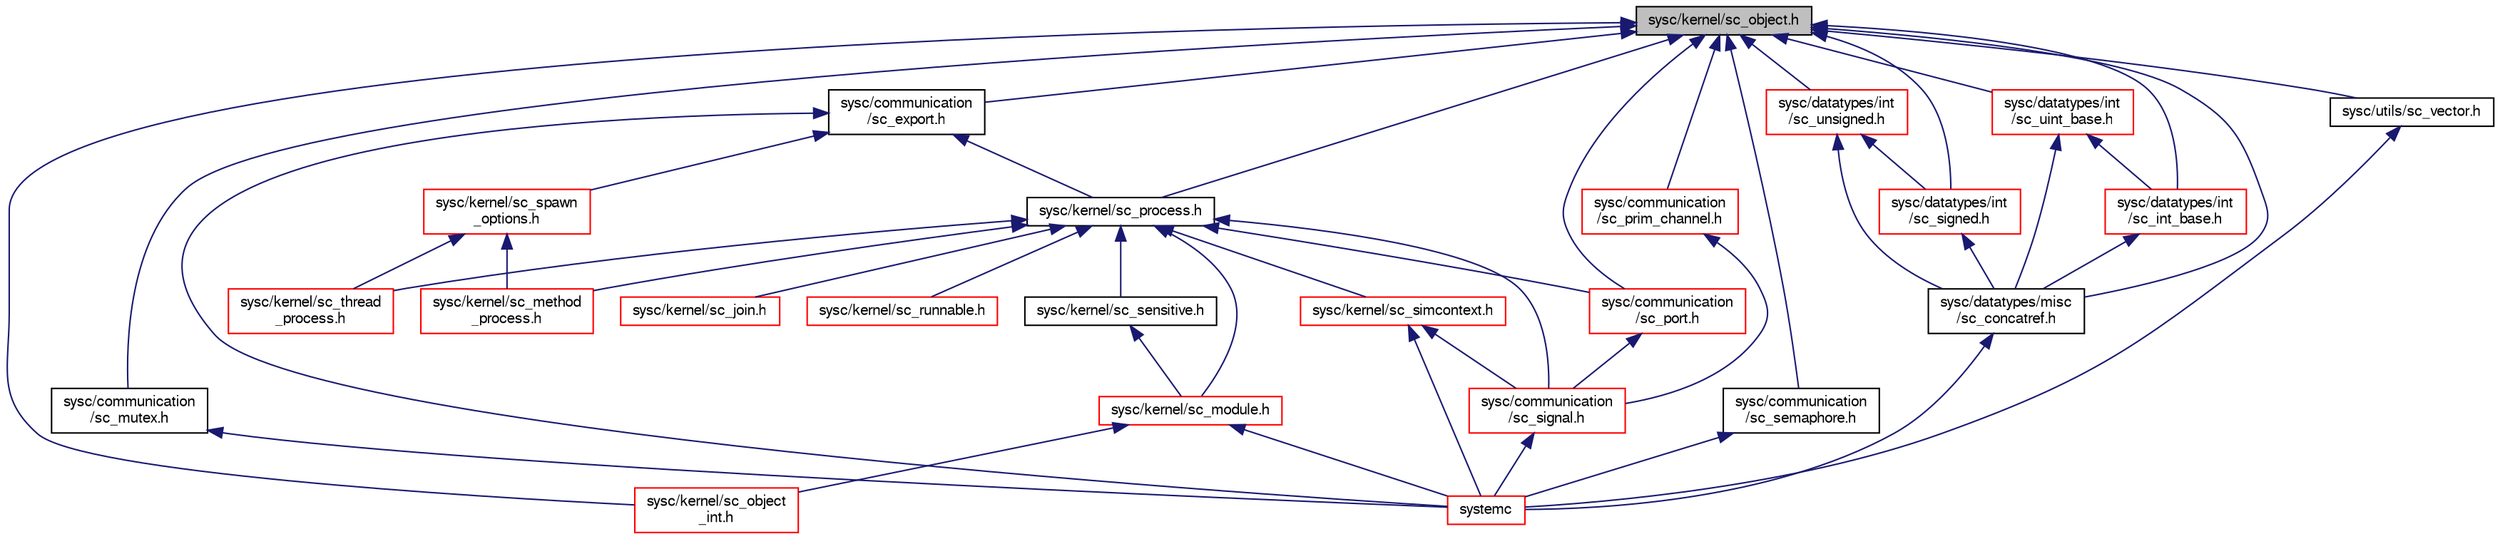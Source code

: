 digraph "sysc/kernel/sc_object.h"
{
  edge [fontname="FreeSans",fontsize="10",labelfontname="FreeSans",labelfontsize="10"];
  node [fontname="FreeSans",fontsize="10",shape=record];
  Node9 [label="sysc/kernel/sc_object.h",height=0.2,width=0.4,color="black", fillcolor="grey75", style="filled", fontcolor="black"];
  Node9 -> Node10 [dir="back",color="midnightblue",fontsize="10",style="solid",fontname="FreeSans"];
  Node10 [label="sysc/kernel/sc_process.h",height=0.2,width=0.4,color="black", fillcolor="white", style="filled",URL="$a00293.html"];
  Node10 -> Node11 [dir="back",color="midnightblue",fontsize="10",style="solid",fontname="FreeSans"];
  Node11 [label="sysc/kernel/sc_module.h",height=0.2,width=0.4,color="red", fillcolor="white", style="filled",URL="$a00269.html"];
  Node11 -> Node12 [dir="back",color="midnightblue",fontsize="10",style="solid",fontname="FreeSans"];
  Node12 [label="systemc",height=0.2,width=0.4,color="red", fillcolor="white", style="filled",URL="$a00401.html"];
  Node11 -> Node34 [dir="back",color="midnightblue",fontsize="10",style="solid",fontname="FreeSans"];
  Node34 [label="sysc/kernel/sc_object\l_int.h",height=0.2,width=0.4,color="red", fillcolor="white", style="filled",URL="$a00284.html"];
  Node10 -> Node46 [dir="back",color="midnightblue",fontsize="10",style="solid",fontname="FreeSans"];
  Node46 [label="sysc/kernel/sc_sensitive.h",height=0.2,width=0.4,color="black", fillcolor="white", style="filled",URL="$a00308.html"];
  Node46 -> Node11 [dir="back",color="midnightblue",fontsize="10",style="solid",fontname="FreeSans"];
  Node10 -> Node47 [dir="back",color="midnightblue",fontsize="10",style="solid",fontname="FreeSans"];
  Node47 [label="sysc/kernel/sc_simcontext.h",height=0.2,width=0.4,color="red", fillcolor="white", style="filled",URL="$a00311.html"];
  Node47 -> Node12 [dir="back",color="midnightblue",fontsize="10",style="solid",fontname="FreeSans"];
  Node47 -> Node19 [dir="back",color="midnightblue",fontsize="10",style="solid",fontname="FreeSans"];
  Node19 [label="sysc/communication\l/sc_signal.h",height=0.2,width=0.4,color="red", fillcolor="white", style="filled",URL="$a00059.html"];
  Node19 -> Node12 [dir="back",color="midnightblue",fontsize="10",style="solid",fontname="FreeSans"];
  Node10 -> Node18 [dir="back",color="midnightblue",fontsize="10",style="solid",fontname="FreeSans"];
  Node18 [label="sysc/communication\l/sc_port.h",height=0.2,width=0.4,color="red", fillcolor="white", style="filled",URL="$a00047.html"];
  Node18 -> Node19 [dir="back",color="midnightblue",fontsize="10",style="solid",fontname="FreeSans"];
  Node10 -> Node19 [dir="back",color="midnightblue",fontsize="10",style="solid",fontname="FreeSans"];
  Node10 -> Node30 [dir="back",color="midnightblue",fontsize="10",style="solid",fontname="FreeSans"];
  Node30 [label="sysc/kernel/sc_thread\l_process.h",height=0.2,width=0.4,color="red", fillcolor="white", style="filled",URL="$a00326.html"];
  Node10 -> Node50 [dir="back",color="midnightblue",fontsize="10",style="solid",fontname="FreeSans"];
  Node50 [label="sysc/kernel/sc_join.h",height=0.2,width=0.4,color="red", fillcolor="white", style="filled",URL="$a00257.html"];
  Node10 -> Node38 [dir="back",color="midnightblue",fontsize="10",style="solid",fontname="FreeSans"];
  Node38 [label="sysc/kernel/sc_method\l_process.h",height=0.2,width=0.4,color="red", fillcolor="white", style="filled",URL="$a00266.html"];
  Node10 -> Node86 [dir="back",color="midnightblue",fontsize="10",style="solid",fontname="FreeSans"];
  Node86 [label="sysc/kernel/sc_runnable.h",height=0.2,width=0.4,color="red", fillcolor="white", style="filled",URL="$a00302.html"];
  Node9 -> Node87 [dir="back",color="midnightblue",fontsize="10",style="solid",fontname="FreeSans"];
  Node87 [label="sysc/communication\l/sc_export.h",height=0.2,width=0.4,color="black", fillcolor="white", style="filled",URL="$a00020.html"];
  Node87 -> Node10 [dir="back",color="midnightblue",fontsize="10",style="solid",fontname="FreeSans"];
  Node87 -> Node12 [dir="back",color="midnightblue",fontsize="10",style="solid",fontname="FreeSans"];
  Node87 -> Node29 [dir="back",color="midnightblue",fontsize="10",style="solid",fontname="FreeSans"];
  Node29 [label="sysc/kernel/sc_spawn\l_options.h",height=0.2,width=0.4,color="red", fillcolor="white", style="filled",URL="$a00320.html"];
  Node29 -> Node30 [dir="back",color="midnightblue",fontsize="10",style="solid",fontname="FreeSans"];
  Node29 -> Node38 [dir="back",color="midnightblue",fontsize="10",style="solid",fontname="FreeSans"];
  Node9 -> Node18 [dir="back",color="midnightblue",fontsize="10",style="solid",fontname="FreeSans"];
  Node9 -> Node49 [dir="back",color="midnightblue",fontsize="10",style="solid",fontname="FreeSans"];
  Node49 [label="sysc/communication\l/sc_prim_channel.h",height=0.2,width=0.4,color="red", fillcolor="white", style="filled",URL="$a00050.html"];
  Node49 -> Node19 [dir="back",color="midnightblue",fontsize="10",style="solid",fontname="FreeSans"];
  Node9 -> Node42 [dir="back",color="midnightblue",fontsize="10",style="solid",fontname="FreeSans"];
  Node42 [label="sysc/communication\l/sc_mutex.h",height=0.2,width=0.4,color="black", fillcolor="white", style="filled",URL="$a00041.html"];
  Node42 -> Node12 [dir="back",color="midnightblue",fontsize="10",style="solid",fontname="FreeSans"];
  Node9 -> Node43 [dir="back",color="midnightblue",fontsize="10",style="solid",fontname="FreeSans"];
  Node43 [label="sysc/communication\l/sc_semaphore.h",height=0.2,width=0.4,color="black", fillcolor="white", style="filled",URL="$a00053.html"];
  Node43 -> Node12 [dir="back",color="midnightblue",fontsize="10",style="solid",fontname="FreeSans"];
  Node9 -> Node54 [dir="back",color="midnightblue",fontsize="10",style="solid",fontname="FreeSans"];
  Node54 [label="sysc/datatypes/int\l/sc_signed.h",height=0.2,width=0.4,color="red", fillcolor="white", style="filled",URL="$a00203.html"];
  Node54 -> Node60 [dir="back",color="midnightblue",fontsize="10",style="solid",fontname="FreeSans"];
  Node60 [label="sysc/datatypes/misc\l/sc_concatref.h",height=0.2,width=0.4,color="black", fillcolor="white", style="filled",URL="$a00215.html"];
  Node60 -> Node12 [dir="back",color="midnightblue",fontsize="10",style="solid",fontname="FreeSans"];
  Node9 -> Node72 [dir="back",color="midnightblue",fontsize="10",style="solid",fontname="FreeSans"];
  Node72 [label="sysc/datatypes/int\l/sc_unsigned.h",height=0.2,width=0.4,color="red", fillcolor="white", style="filled",URL="$a00212.html"];
  Node72 -> Node54 [dir="back",color="midnightblue",fontsize="10",style="solid",fontname="FreeSans"];
  Node72 -> Node60 [dir="back",color="midnightblue",fontsize="10",style="solid",fontname="FreeSans"];
  Node9 -> Node73 [dir="back",color="midnightblue",fontsize="10",style="solid",fontname="FreeSans"];
  Node73 [label="sysc/datatypes/int\l/sc_int_base.h",height=0.2,width=0.4,color="red", fillcolor="white", style="filled",URL="$a00185.html"];
  Node73 -> Node60 [dir="back",color="midnightblue",fontsize="10",style="solid",fontname="FreeSans"];
  Node9 -> Node75 [dir="back",color="midnightblue",fontsize="10",style="solid",fontname="FreeSans"];
  Node75 [label="sysc/datatypes/int\l/sc_uint_base.h",height=0.2,width=0.4,color="red", fillcolor="white", style="filled",URL="$a00209.html"];
  Node75 -> Node73 [dir="back",color="midnightblue",fontsize="10",style="solid",fontname="FreeSans"];
  Node75 -> Node60 [dir="back",color="midnightblue",fontsize="10",style="solid",fontname="FreeSans"];
  Node9 -> Node60 [dir="back",color="midnightblue",fontsize="10",style="solid",fontname="FreeSans"];
  Node9 -> Node88 [dir="back",color="midnightblue",fontsize="10",style="solid",fontname="FreeSans"];
  Node88 [label="sysc/utils/sc_vector.h",height=0.2,width=0.4,color="black", fillcolor="white", style="filled",URL="$a00398.html"];
  Node88 -> Node12 [dir="back",color="midnightblue",fontsize="10",style="solid",fontname="FreeSans"];
  Node9 -> Node34 [dir="back",color="midnightblue",fontsize="10",style="solid",fontname="FreeSans"];
}
